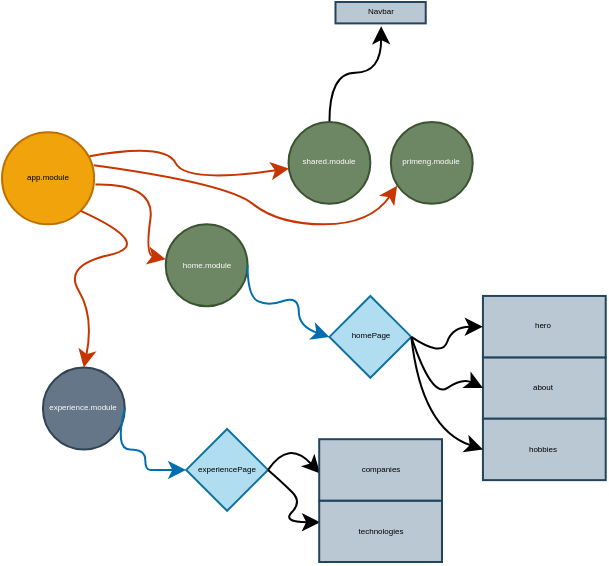 <mxfile version="22.1.4" type="github">
  <diagram name="Página-1" id="QCgqJy8aZ9ezrLvFy5GA">
    <mxGraphModel dx="298" dy="191" grid="1" gridSize="10" guides="1" tooltips="1" connect="1" arrows="1" fold="1" page="1" pageScale="1" pageWidth="850" pageHeight="1100" math="0" shadow="0">
      <root>
        <mxCell id="0" />
        <mxCell id="1" parent="0" />
        <mxCell id="0EjQvwmWJsz1zdunfOQ9-5" value="" style="group;movable=1;resizable=1;rotatable=1;deletable=1;editable=1;locked=0;connectable=1;" vertex="1" connectable="0" parent="1">
          <mxGeometry x="40" y="99.998" width="301.86" height="280.002" as="geometry" />
        </mxCell>
        <mxCell id="O4AilVWGMQxsIXTBMNke-1" value="app.module" style="ellipse;whiteSpace=wrap;html=1;aspect=fixed;fillColor=#f0a30a;fontColor=#000000;strokeColor=#BD7000;fontSize=4;movable=1;resizable=1;rotatable=1;deletable=1;editable=1;locked=0;connectable=1;" parent="0EjQvwmWJsz1zdunfOQ9-5" vertex="1">
          <mxGeometry y="65.118" width="46.046" height="46.046" as="geometry" />
        </mxCell>
        <mxCell id="O4AilVWGMQxsIXTBMNke-2" value="home.module" style="ellipse;whiteSpace=wrap;html=1;aspect=fixed;fillColor=#6d8764;fontColor=#ffffff;strokeColor=#3A5431;fontSize=4;movable=1;resizable=1;rotatable=1;deletable=1;editable=1;locked=0;connectable=1;" parent="0EjQvwmWJsz1zdunfOQ9-5" vertex="1">
          <mxGeometry x="81.86" y="111.164" width="40.93" height="40.93" as="geometry" />
        </mxCell>
        <mxCell id="O4AilVWGMQxsIXTBMNke-7" value="" style="curved=1;endArrow=classic;html=1;rounded=0;exitX=1.015;exitY=0.567;exitDx=0;exitDy=0;exitPerimeter=0;entryX=0;entryY=0.426;entryDx=0;entryDy=0;entryPerimeter=0;fillColor=#fa6800;strokeColor=#C73500;fontSize=4;movable=1;resizable=1;rotatable=1;deletable=1;editable=1;locked=0;connectable=1;" parent="0EjQvwmWJsz1zdunfOQ9-5" source="O4AilVWGMQxsIXTBMNke-1" target="O4AilVWGMQxsIXTBMNke-2" edge="1">
          <mxGeometry width="50" height="50" relative="1" as="geometry">
            <mxPoint x="66.512" y="141.862" as="sourcePoint" />
            <mxPoint x="92.093" y="116.281" as="targetPoint" />
            <Array as="points">
              <mxPoint x="76.744" y="90.699" />
              <mxPoint x="71.628" y="126.513" />
            </Array>
          </mxGeometry>
        </mxCell>
        <mxCell id="O4AilVWGMQxsIXTBMNke-8" value="about" style="rounded=0;whiteSpace=wrap;html=1;fillColor=#bac8d3;strokeColor=#23445d;fontSize=4;movable=1;resizable=1;rotatable=1;deletable=1;editable=1;locked=0;connectable=1;" parent="0EjQvwmWJsz1zdunfOQ9-5" vertex="1">
          <mxGeometry x="240.465" y="177.676" width="61.395" height="30.698" as="geometry" />
        </mxCell>
        <mxCell id="O4AilVWGMQxsIXTBMNke-9" value="hero" style="rounded=0;whiteSpace=wrap;html=1;fillColor=#bac8d3;strokeColor=#23445d;fontSize=4;movable=1;resizable=1;rotatable=1;deletable=1;editable=1;locked=0;connectable=1;" parent="0EjQvwmWJsz1zdunfOQ9-5" vertex="1">
          <mxGeometry x="240.465" y="146.978" width="61.395" height="30.698" as="geometry" />
        </mxCell>
        <mxCell id="O4AilVWGMQxsIXTBMNke-10" value="hobbies" style="rounded=0;whiteSpace=wrap;html=1;fillColor=#bac8d3;strokeColor=#23445d;fontSize=4;movable=1;resizable=1;rotatable=1;deletable=1;editable=1;locked=0;connectable=1;" parent="0EjQvwmWJsz1zdunfOQ9-5" vertex="1">
          <mxGeometry x="240.465" y="208.374" width="61.395" height="30.698" as="geometry" />
        </mxCell>
        <mxCell id="O4AilVWGMQxsIXTBMNke-11" value="homePage" style="rhombus;whiteSpace=wrap;html=1;fillColor=#b1ddf0;strokeColor=#10739e;fontSize=4;movable=1;resizable=1;rotatable=1;deletable=1;editable=1;locked=0;connectable=1;" parent="0EjQvwmWJsz1zdunfOQ9-5" vertex="1">
          <mxGeometry x="163.721" y="146.978" width="40.93" height="40.93" as="geometry" />
        </mxCell>
        <mxCell id="O4AilVWGMQxsIXTBMNke-12" value="" style="curved=1;endArrow=classic;html=1;rounded=0;entryX=0;entryY=0.5;entryDx=0;entryDy=0;exitX=1;exitY=0.5;exitDx=0;exitDy=0;fillColor=#1ba1e2;strokeColor=#006EAF;fontSize=4;movable=1;resizable=1;rotatable=1;deletable=1;editable=1;locked=0;connectable=1;" parent="0EjQvwmWJsz1zdunfOQ9-5" source="O4AilVWGMQxsIXTBMNke-2" target="O4AilVWGMQxsIXTBMNke-11" edge="1">
          <mxGeometry width="50" height="50" relative="1" as="geometry">
            <mxPoint x="107.442" y="203.257" as="sourcePoint" />
            <mxPoint x="133.023" y="177.676" as="targetPoint" />
            <Array as="points">
              <mxPoint x="122.791" y="146.978" />
              <mxPoint x="133.023" y="152.095" />
              <mxPoint x="148.372" y="146.978" />
              <mxPoint x="148.372" y="162.327" />
              <mxPoint x="163.721" y="167.443" />
            </Array>
          </mxGeometry>
        </mxCell>
        <mxCell id="O4AilVWGMQxsIXTBMNke-13" value="" style="curved=1;endArrow=classic;html=1;rounded=0;exitX=1;exitY=0.5;exitDx=0;exitDy=0;fontSize=4;movable=1;resizable=1;rotatable=1;deletable=1;editable=1;locked=0;connectable=1;" parent="0EjQvwmWJsz1zdunfOQ9-5" source="O4AilVWGMQxsIXTBMNke-11" edge="1">
          <mxGeometry width="50" height="50" relative="1" as="geometry">
            <mxPoint x="214.883" y="187.909" as="sourcePoint" />
            <mxPoint x="240.465" y="162.327" as="targetPoint" />
            <Array as="points">
              <mxPoint x="220.0" y="177.676" />
              <mxPoint x="225.116" y="162.327" />
            </Array>
          </mxGeometry>
        </mxCell>
        <mxCell id="O4AilVWGMQxsIXTBMNke-15" value="" style="curved=1;endArrow=classic;html=1;rounded=0;exitX=1;exitY=0.5;exitDx=0;exitDy=0;fontSize=4;movable=1;resizable=1;rotatable=1;deletable=1;editable=1;locked=0;connectable=1;" parent="0EjQvwmWJsz1zdunfOQ9-5" source="O4AilVWGMQxsIXTBMNke-11" edge="1">
          <mxGeometry width="50" height="50" relative="1" as="geometry">
            <mxPoint x="204.651" y="198.141" as="sourcePoint" />
            <mxPoint x="240.465" y="193.025" as="targetPoint" />
            <Array as="points">
              <mxPoint x="214.883" y="198.141" />
              <mxPoint x="230.232" y="187.909" />
            </Array>
          </mxGeometry>
        </mxCell>
        <mxCell id="O4AilVWGMQxsIXTBMNke-16" value="" style="curved=1;endArrow=classic;html=1;rounded=0;exitX=1;exitY=0.5;exitDx=0;exitDy=0;fontSize=4;movable=1;resizable=1;rotatable=1;deletable=1;editable=1;locked=0;connectable=1;" parent="0EjQvwmWJsz1zdunfOQ9-5" source="O4AilVWGMQxsIXTBMNke-11" edge="1">
          <mxGeometry width="50" height="50" relative="1" as="geometry">
            <mxPoint x="204.651" y="228.839" as="sourcePoint" />
            <mxPoint x="240.465" y="223.723" as="targetPoint" />
            <Array as="points">
              <mxPoint x="209.767" y="213.49" />
            </Array>
          </mxGeometry>
        </mxCell>
        <mxCell id="O4AilVWGMQxsIXTBMNke-17" value="experience.module" style="ellipse;whiteSpace=wrap;html=1;aspect=fixed;fontSize=4;fillColor=#647687;fontColor=#ffffff;strokeColor=#314354;movable=1;resizable=1;rotatable=1;deletable=1;editable=1;locked=0;connectable=1;" parent="0EjQvwmWJsz1zdunfOQ9-5" vertex="1">
          <mxGeometry x="20.465" y="182.792" width="40.93" height="40.93" as="geometry" />
        </mxCell>
        <mxCell id="O4AilVWGMQxsIXTBMNke-21" value="&lt;font style=&quot;font-size: 4px;&quot;&gt;experiencePage&lt;/font&gt;" style="rhombus;whiteSpace=wrap;html=1;fillColor=#b1ddf0;strokeColor=#10739e;fontSize=4;movable=1;resizable=1;rotatable=1;deletable=1;editable=1;locked=0;connectable=1;" parent="0EjQvwmWJsz1zdunfOQ9-5" vertex="1">
          <mxGeometry x="92.093" y="213.49" width="40.93" height="40.93" as="geometry" />
        </mxCell>
        <mxCell id="O4AilVWGMQxsIXTBMNke-22" value="" style="curved=1;endArrow=classic;html=1;rounded=0;entryX=0;entryY=0.5;entryDx=0;entryDy=0;exitX=1;exitY=0.5;exitDx=0;exitDy=0;fillColor=#1ba1e2;strokeColor=#006EAF;fontSize=4;movable=1;resizable=1;rotatable=1;deletable=1;editable=1;locked=0;connectable=1;" parent="0EjQvwmWJsz1zdunfOQ9-5" source="O4AilVWGMQxsIXTBMNke-17" target="O4AilVWGMQxsIXTBMNke-21" edge="1">
          <mxGeometry width="50" height="50" relative="1" as="geometry">
            <mxPoint x="66.512" y="295.35" as="sourcePoint" />
            <mxPoint x="92.093" y="269.769" as="targetPoint" />
            <Array as="points">
              <mxPoint x="56.279" y="223.723" />
              <mxPoint x="71.628" y="223.723" />
              <mxPoint x="71.628" y="233.955" />
              <mxPoint x="76.744" y="233.955" />
            </Array>
          </mxGeometry>
        </mxCell>
        <mxCell id="O4AilVWGMQxsIXTBMNke-26" value="" style="curved=1;endArrow=classic;html=1;rounded=0;exitX=1;exitY=0.5;exitDx=0;exitDy=0;entryX=0.007;entryY=0.353;entryDx=0;entryDy=0;entryPerimeter=0;fontSize=4;movable=1;resizable=1;rotatable=1;deletable=1;editable=1;locked=0;connectable=1;" parent="0EjQvwmWJsz1zdunfOQ9-5" source="O4AilVWGMQxsIXTBMNke-21" target="O4AilVWGMQxsIXTBMNke-18" edge="1">
          <mxGeometry width="50" height="50" relative="1" as="geometry">
            <mxPoint x="133.023" y="233.955" as="sourcePoint" />
            <mxPoint x="220.0" y="244.188" as="targetPoint" />
            <Array as="points">
              <mxPoint x="140" y="240.002" />
              <mxPoint x="150" y="250.002" />
              <mxPoint x="140" y="260.002" />
            </Array>
          </mxGeometry>
        </mxCell>
        <mxCell id="O4AilVWGMQxsIXTBMNke-18" value="technologies" style="rounded=0;whiteSpace=wrap;html=1;fillColor=#bac8d3;strokeColor=#23445d;fontSize=4;movable=1;resizable=1;rotatable=1;deletable=1;editable=1;locked=0;connectable=1;" parent="0EjQvwmWJsz1zdunfOQ9-5" vertex="1">
          <mxGeometry x="158.604" y="249.304" width="61.395" height="30.698" as="geometry" />
        </mxCell>
        <mxCell id="O4AilVWGMQxsIXTBMNke-27" value="" style="curved=1;endArrow=classic;html=1;rounded=0;exitX=1;exitY=0.5;exitDx=0;exitDy=0;entryX=0.007;entryY=0.56;entryDx=0;entryDy=0;entryPerimeter=0;fontSize=4;movable=1;resizable=1;rotatable=1;deletable=1;editable=1;locked=0;connectable=1;" parent="0EjQvwmWJsz1zdunfOQ9-5" source="O4AilVWGMQxsIXTBMNke-21" target="O4AilVWGMQxsIXTBMNke-19" edge="1">
          <mxGeometry width="50" height="50" relative="1" as="geometry">
            <mxPoint x="133.023" y="233.955" as="sourcePoint" />
            <mxPoint x="168.837" y="213.49" as="targetPoint" />
            <Array as="points">
              <mxPoint x="143.256" y="218.606" />
            </Array>
          </mxGeometry>
        </mxCell>
        <mxCell id="O4AilVWGMQxsIXTBMNke-19" value="companies" style="rounded=0;whiteSpace=wrap;html=1;fillColor=#bac8d3;strokeColor=#23445d;fontSize=4;movable=1;resizable=1;rotatable=1;deletable=1;editable=1;locked=0;connectable=1;" parent="0EjQvwmWJsz1zdunfOQ9-5" vertex="1">
          <mxGeometry x="158.604" y="218.606" width="61.395" height="30.698" as="geometry" />
        </mxCell>
        <mxCell id="O4AilVWGMQxsIXTBMNke-28" value="" style="curved=1;endArrow=classic;html=1;rounded=0;exitX=1;exitY=1;exitDx=0;exitDy=0;fillColor=#fa6800;strokeColor=#C73500;fontSize=4;movable=1;resizable=1;rotatable=1;deletable=1;editable=1;locked=0;connectable=1;" parent="0EjQvwmWJsz1zdunfOQ9-5" source="O4AilVWGMQxsIXTBMNke-1" edge="1">
          <mxGeometry width="50" height="50" relative="1" as="geometry">
            <mxPoint x="46.558" y="121.909" as="sourcePoint" />
            <mxPoint x="40.93" y="182.792" as="targetPoint" />
            <Array as="points">
              <mxPoint x="76.744" y="121.397" />
              <mxPoint x="30.698" y="131.63" />
              <mxPoint x="46.046" y="157.211" />
            </Array>
          </mxGeometry>
        </mxCell>
        <mxCell id="0EjQvwmWJsz1zdunfOQ9-7" style="edgeStyle=orthogonalEdgeStyle;rounded=0;orthogonalLoop=1;jettySize=auto;html=1;exitX=0.5;exitY=0;exitDx=0;exitDy=0;entryX=0.506;entryY=1.129;entryDx=0;entryDy=0;curved=1;entryPerimeter=0;" edge="1" parent="0EjQvwmWJsz1zdunfOQ9-5" source="O4AilVWGMQxsIXTBMNke-29" target="0EjQvwmWJsz1zdunfOQ9-8">
          <mxGeometry relative="1" as="geometry">
            <mxPoint x="163.721" y="50.002" as="sourcePoint" />
            <mxPoint x="189.305" y="10.698" as="targetPoint" />
          </mxGeometry>
        </mxCell>
        <mxCell id="O4AilVWGMQxsIXTBMNke-29" value="shared.module" style="ellipse;whiteSpace=wrap;html=1;aspect=fixed;fillColor=#6d8764;fontColor=#ffffff;strokeColor=#3A5431;fontSize=4;movable=1;resizable=1;rotatable=1;deletable=1;editable=1;locked=0;connectable=1;" parent="0EjQvwmWJsz1zdunfOQ9-5" vertex="1">
          <mxGeometry x="143.256" y="60.002" width="40.93" height="40.93" as="geometry" />
        </mxCell>
        <mxCell id="O4AilVWGMQxsIXTBMNke-30" value="primeng.module" style="ellipse;whiteSpace=wrap;html=1;aspect=fixed;fillColor=#6d8764;fontColor=#ffffff;strokeColor=#3A5431;fontSize=4;movable=1;resizable=1;rotatable=1;deletable=1;editable=1;locked=0;connectable=1;" parent="0EjQvwmWJsz1zdunfOQ9-5" vertex="1">
          <mxGeometry x="194.418" y="60.002" width="40.93" height="40.93" as="geometry" />
        </mxCell>
        <mxCell id="O4AilVWGMQxsIXTBMNke-32" value="" style="curved=1;endArrow=classic;html=1;rounded=0;exitX=0.95;exitY=0.26;exitDx=0;exitDy=0;exitPerimeter=0;fillColor=#fa6800;strokeColor=#C73500;fontSize=4;movable=1;resizable=1;rotatable=1;deletable=1;editable=1;locked=0;connectable=1;" parent="0EjQvwmWJsz1zdunfOQ9-5" source="O4AilVWGMQxsIXTBMNke-1" target="O4AilVWGMQxsIXTBMNke-29" edge="1">
          <mxGeometry width="50" height="50" relative="1" as="geometry">
            <mxPoint x="66.512" y="55.397" as="sourcePoint" />
            <mxPoint x="101.814" y="92.746" as="targetPoint" />
            <Array as="points">
              <mxPoint x="81.86" y="70.234" />
              <mxPoint x="91.581" y="90.699" />
            </Array>
          </mxGeometry>
        </mxCell>
        <mxCell id="O4AilVWGMQxsIXTBMNke-33" value="" style="curved=1;endArrow=classic;html=1;rounded=0;fillColor=#fa6800;strokeColor=#C73500;entryX=0.077;entryY=0.779;entryDx=0;entryDy=0;entryPerimeter=0;exitX=0.996;exitY=0.359;exitDx=0;exitDy=0;exitPerimeter=0;fontSize=4;movable=1;resizable=1;rotatable=1;deletable=1;editable=1;locked=0;connectable=1;" parent="0EjQvwmWJsz1zdunfOQ9-5" source="O4AilVWGMQxsIXTBMNke-1" target="O4AilVWGMQxsIXTBMNke-30" edge="1">
          <mxGeometry width="50" height="50" relative="1" as="geometry">
            <mxPoint x="61.395" y="85.583" as="sourcePoint" />
            <mxPoint x="210.238" y="95.066" as="targetPoint" />
            <Array as="points">
              <mxPoint x="112.558" y="90.699" />
              <mxPoint x="138.139" y="111.164" />
              <mxPoint x="184.186" y="111.164" />
            </Array>
          </mxGeometry>
        </mxCell>
        <mxCell id="0EjQvwmWJsz1zdunfOQ9-8" value="Navbar" style="rounded=0;whiteSpace=wrap;html=1;fillColor=#bac8d3;strokeColor=#23445d;fontSize=4;movable=1;resizable=1;rotatable=1;deletable=1;editable=1;locked=0;connectable=1;" vertex="1" parent="0EjQvwmWJsz1zdunfOQ9-5">
          <mxGeometry x="166.74" width="45.12" height="10.7" as="geometry" />
        </mxCell>
      </root>
    </mxGraphModel>
  </diagram>
</mxfile>

